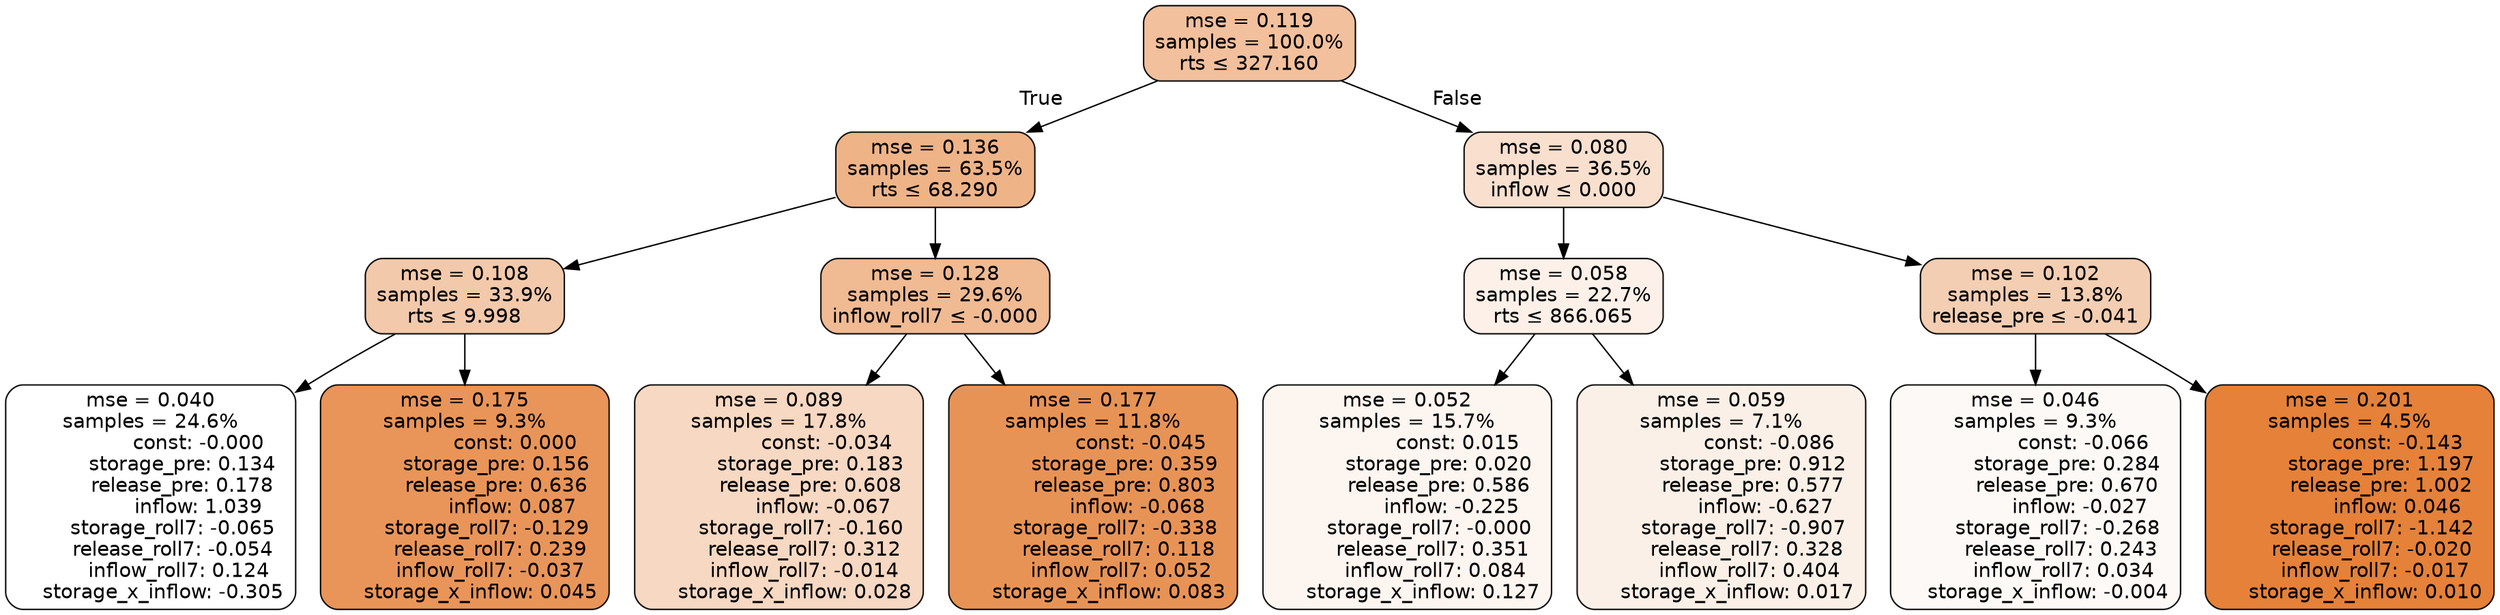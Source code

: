 digraph tree {
bgcolor="transparent"
node [shape=rectangle, style="filled, rounded", color="black", fontname=helvetica] ;
edge [fontname=helvetica] ;
	"0" [label="mse = 0.119
samples = 100.0%
rts &le; 327.160", fillcolor="#f2c09d"]
	"1" [label="mse = 0.136
samples = 63.5%
rts &le; 68.290", fillcolor="#efb388"]
	"2" [label="mse = 0.108
samples = 33.9%
rts &le; 9.998", fillcolor="#f3c9ab"]
	"3" [label="mse = 0.040
samples = 24.6%
               const: -0.000
          storage_pre: 0.134
          release_pre: 0.178
               inflow: 1.039
       storage_roll7: -0.065
       release_roll7: -0.054
         inflow_roll7: 0.124
    storage_x_inflow: -0.305", fillcolor="#ffffff"]
	"4" [label="mse = 0.175
samples = 9.3%
                const: 0.000
          storage_pre: 0.156
          release_pre: 0.636
               inflow: 0.087
       storage_roll7: -0.129
        release_roll7: 0.239
        inflow_roll7: -0.037
     storage_x_inflow: 0.045", fillcolor="#e99559"]
	"5" [label="mse = 0.128
samples = 29.6%
inflow_roll7 &le; -0.000", fillcolor="#f0ba93"]
	"6" [label="mse = 0.089
samples = 17.8%
               const: -0.034
          storage_pre: 0.183
          release_pre: 0.608
              inflow: -0.067
       storage_roll7: -0.160
        release_roll7: 0.312
        inflow_roll7: -0.014
     storage_x_inflow: 0.028", fillcolor="#f7d8c2"]
	"7" [label="mse = 0.177
samples = 11.8%
               const: -0.045
          storage_pre: 0.359
          release_pre: 0.803
              inflow: -0.068
       storage_roll7: -0.338
        release_roll7: 0.118
         inflow_roll7: 0.052
     storage_x_inflow: 0.083", fillcolor="#e89356"]
	"8" [label="mse = 0.080
samples = 36.5%
inflow &le; 0.000", fillcolor="#f8dfce"]
	"9" [label="mse = 0.058
samples = 22.7%
rts &le; 866.065", fillcolor="#fcf0e8"]
	"10" [label="mse = 0.052
samples = 15.7%
                const: 0.015
          storage_pre: 0.020
          release_pre: 0.586
              inflow: -0.225
       storage_roll7: -0.000
        release_roll7: 0.351
         inflow_roll7: 0.084
     storage_x_inflow: 0.127", fillcolor="#fdf5f0"]
	"11" [label="mse = 0.059
samples = 7.1%
               const: -0.086
          storage_pre: 0.912
          release_pre: 0.577
              inflow: -0.627
       storage_roll7: -0.907
        release_roll7: 0.328
         inflow_roll7: 0.404
     storage_x_inflow: 0.017", fillcolor="#fbf0e7"]
	"12" [label="mse = 0.102
samples = 13.8%
release_pre &le; -0.041", fillcolor="#f4ceb2"]
	"13" [label="mse = 0.046
samples = 9.3%
               const: -0.066
          storage_pre: 0.284
          release_pre: 0.670
              inflow: -0.027
       storage_roll7: -0.268
        release_roll7: 0.243
         inflow_roll7: 0.034
    storage_x_inflow: -0.004", fillcolor="#fdf9f6"]
	"14" [label="mse = 0.201
samples = 4.5%
               const: -0.143
          storage_pre: 1.197
          release_pre: 1.002
               inflow: 0.046
       storage_roll7: -1.142
       release_roll7: -0.020
        inflow_roll7: -0.017
     storage_x_inflow: 0.010", fillcolor="#e58139"]

	"0" -> "1" [labeldistance=2.5, labelangle=45, headlabel="True"]
	"1" -> "2"
	"2" -> "3"
	"2" -> "4"
	"1" -> "5"
	"5" -> "6"
	"5" -> "7"
	"0" -> "8" [labeldistance=2.5, labelangle=-45, headlabel="False"]
	"8" -> "9"
	"9" -> "10"
	"9" -> "11"
	"8" -> "12"
	"12" -> "13"
	"12" -> "14"
}